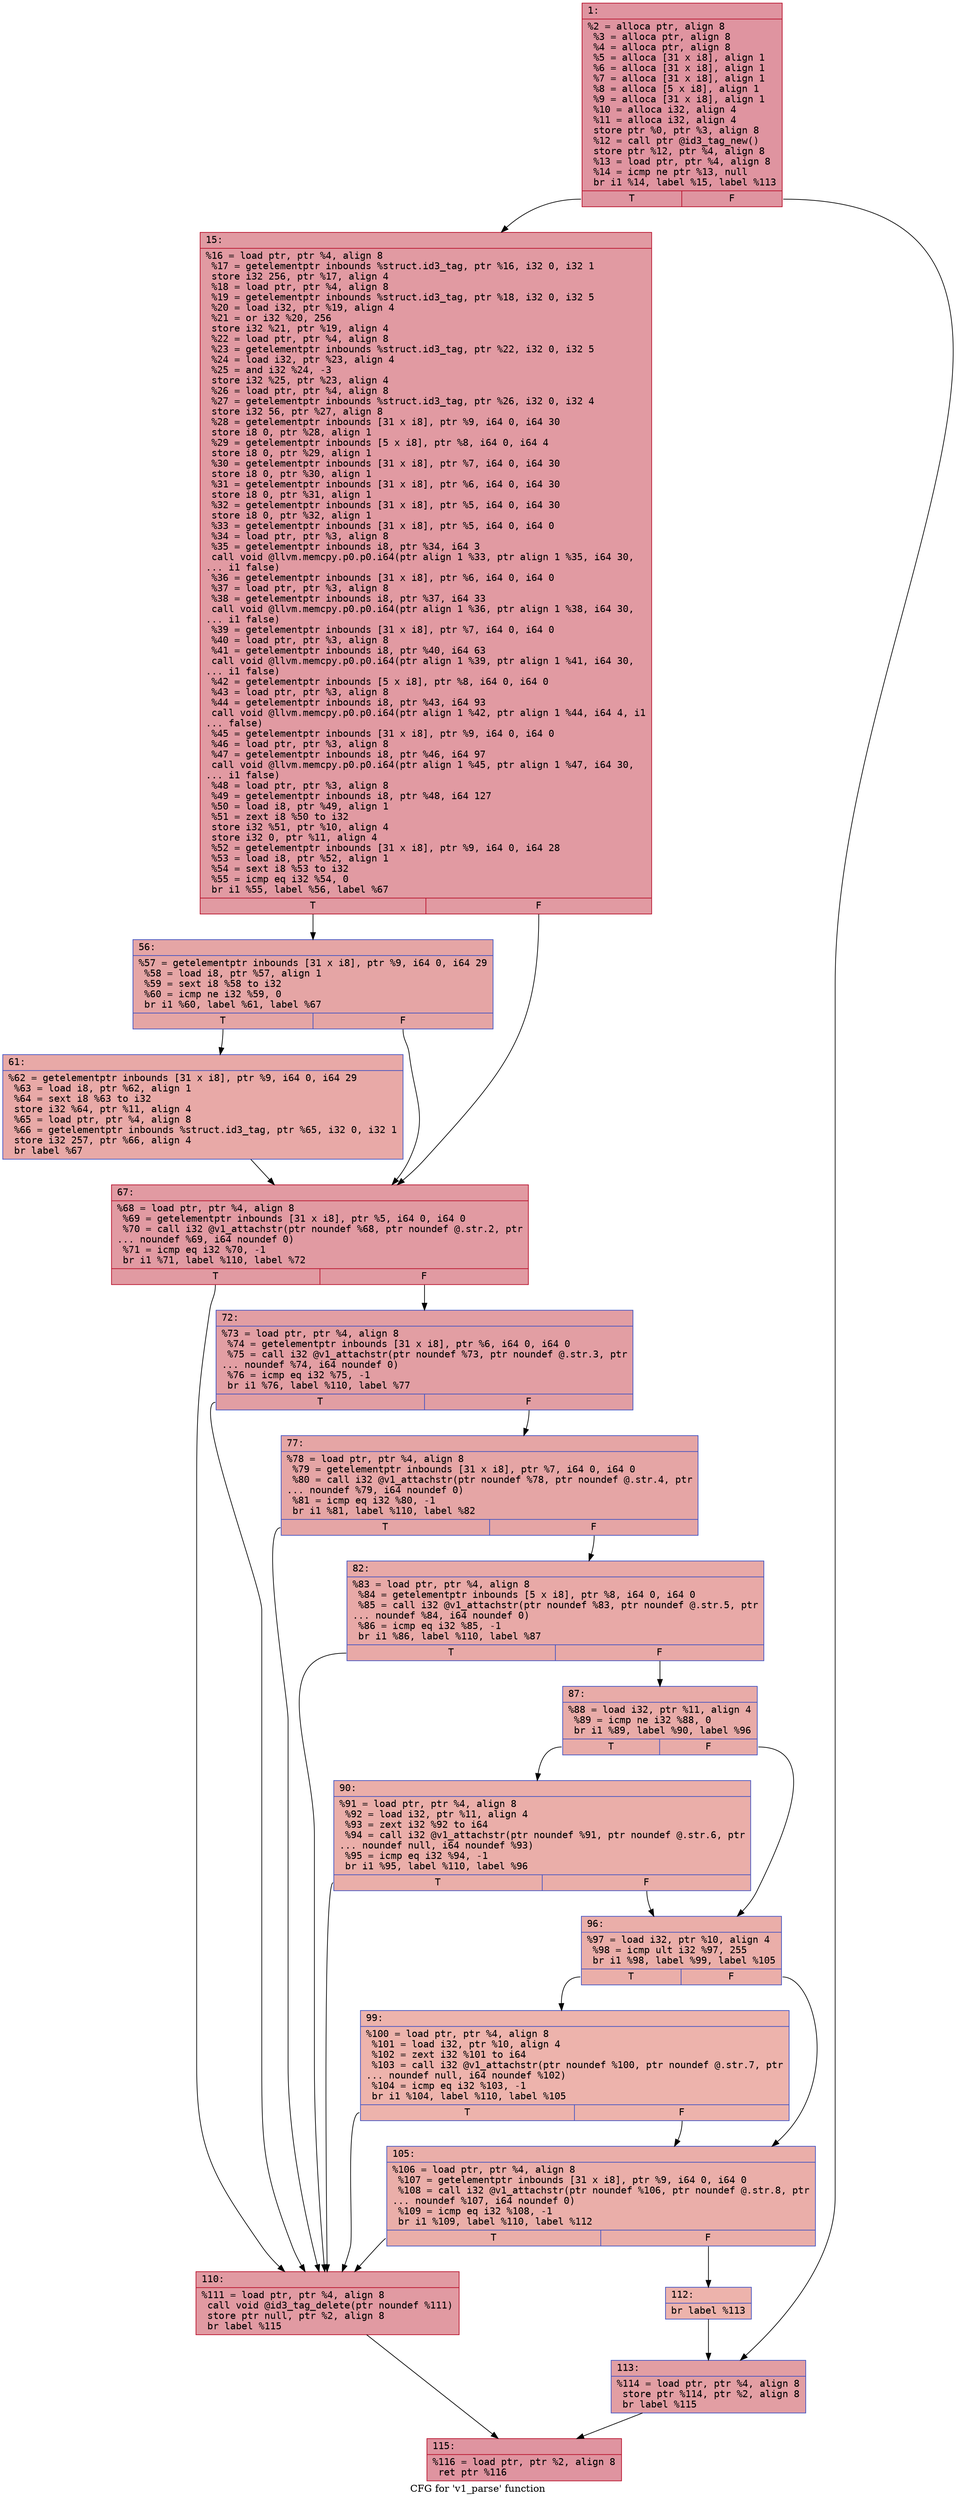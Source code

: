 digraph "CFG for 'v1_parse' function" {
	label="CFG for 'v1_parse' function";

	Node0x6000014949b0 [shape=record,color="#b70d28ff", style=filled, fillcolor="#b70d2870" fontname="Courier",label="{1:\l|  %2 = alloca ptr, align 8\l  %3 = alloca ptr, align 8\l  %4 = alloca ptr, align 8\l  %5 = alloca [31 x i8], align 1\l  %6 = alloca [31 x i8], align 1\l  %7 = alloca [31 x i8], align 1\l  %8 = alloca [5 x i8], align 1\l  %9 = alloca [31 x i8], align 1\l  %10 = alloca i32, align 4\l  %11 = alloca i32, align 4\l  store ptr %0, ptr %3, align 8\l  %12 = call ptr @id3_tag_new()\l  store ptr %12, ptr %4, align 8\l  %13 = load ptr, ptr %4, align 8\l  %14 = icmp ne ptr %13, null\l  br i1 %14, label %15, label %113\l|{<s0>T|<s1>F}}"];
	Node0x6000014949b0:s0 -> Node0x600001494a50[tooltip="1 -> 15\nProbability 62.50%" ];
	Node0x6000014949b0:s1 -> Node0x600001494eb0[tooltip="1 -> 113\nProbability 37.50%" ];
	Node0x600001494a50 [shape=record,color="#b70d28ff", style=filled, fillcolor="#bb1b2c70" fontname="Courier",label="{15:\l|  %16 = load ptr, ptr %4, align 8\l  %17 = getelementptr inbounds %struct.id3_tag, ptr %16, i32 0, i32 1\l  store i32 256, ptr %17, align 4\l  %18 = load ptr, ptr %4, align 8\l  %19 = getelementptr inbounds %struct.id3_tag, ptr %18, i32 0, i32 5\l  %20 = load i32, ptr %19, align 4\l  %21 = or i32 %20, 256\l  store i32 %21, ptr %19, align 4\l  %22 = load ptr, ptr %4, align 8\l  %23 = getelementptr inbounds %struct.id3_tag, ptr %22, i32 0, i32 5\l  %24 = load i32, ptr %23, align 4\l  %25 = and i32 %24, -3\l  store i32 %25, ptr %23, align 4\l  %26 = load ptr, ptr %4, align 8\l  %27 = getelementptr inbounds %struct.id3_tag, ptr %26, i32 0, i32 4\l  store i32 56, ptr %27, align 8\l  %28 = getelementptr inbounds [31 x i8], ptr %9, i64 0, i64 30\l  store i8 0, ptr %28, align 1\l  %29 = getelementptr inbounds [5 x i8], ptr %8, i64 0, i64 4\l  store i8 0, ptr %29, align 1\l  %30 = getelementptr inbounds [31 x i8], ptr %7, i64 0, i64 30\l  store i8 0, ptr %30, align 1\l  %31 = getelementptr inbounds [31 x i8], ptr %6, i64 0, i64 30\l  store i8 0, ptr %31, align 1\l  %32 = getelementptr inbounds [31 x i8], ptr %5, i64 0, i64 30\l  store i8 0, ptr %32, align 1\l  %33 = getelementptr inbounds [31 x i8], ptr %5, i64 0, i64 0\l  %34 = load ptr, ptr %3, align 8\l  %35 = getelementptr inbounds i8, ptr %34, i64 3\l  call void @llvm.memcpy.p0.p0.i64(ptr align 1 %33, ptr align 1 %35, i64 30,\l... i1 false)\l  %36 = getelementptr inbounds [31 x i8], ptr %6, i64 0, i64 0\l  %37 = load ptr, ptr %3, align 8\l  %38 = getelementptr inbounds i8, ptr %37, i64 33\l  call void @llvm.memcpy.p0.p0.i64(ptr align 1 %36, ptr align 1 %38, i64 30,\l... i1 false)\l  %39 = getelementptr inbounds [31 x i8], ptr %7, i64 0, i64 0\l  %40 = load ptr, ptr %3, align 8\l  %41 = getelementptr inbounds i8, ptr %40, i64 63\l  call void @llvm.memcpy.p0.p0.i64(ptr align 1 %39, ptr align 1 %41, i64 30,\l... i1 false)\l  %42 = getelementptr inbounds [5 x i8], ptr %8, i64 0, i64 0\l  %43 = load ptr, ptr %3, align 8\l  %44 = getelementptr inbounds i8, ptr %43, i64 93\l  call void @llvm.memcpy.p0.p0.i64(ptr align 1 %42, ptr align 1 %44, i64 4, i1\l... false)\l  %45 = getelementptr inbounds [31 x i8], ptr %9, i64 0, i64 0\l  %46 = load ptr, ptr %3, align 8\l  %47 = getelementptr inbounds i8, ptr %46, i64 97\l  call void @llvm.memcpy.p0.p0.i64(ptr align 1 %45, ptr align 1 %47, i64 30,\l... i1 false)\l  %48 = load ptr, ptr %3, align 8\l  %49 = getelementptr inbounds i8, ptr %48, i64 127\l  %50 = load i8, ptr %49, align 1\l  %51 = zext i8 %50 to i32\l  store i32 %51, ptr %10, align 4\l  store i32 0, ptr %11, align 4\l  %52 = getelementptr inbounds [31 x i8], ptr %9, i64 0, i64 28\l  %53 = load i8, ptr %52, align 1\l  %54 = sext i8 %53 to i32\l  %55 = icmp eq i32 %54, 0\l  br i1 %55, label %56, label %67\l|{<s0>T|<s1>F}}"];
	Node0x600001494a50:s0 -> Node0x600001494aa0[tooltip="15 -> 56\nProbability 37.50%" ];
	Node0x600001494a50:s1 -> Node0x600001494b40[tooltip="15 -> 67\nProbability 62.50%" ];
	Node0x600001494aa0 [shape=record,color="#3d50c3ff", style=filled, fillcolor="#c5333470" fontname="Courier",label="{56:\l|  %57 = getelementptr inbounds [31 x i8], ptr %9, i64 0, i64 29\l  %58 = load i8, ptr %57, align 1\l  %59 = sext i8 %58 to i32\l  %60 = icmp ne i32 %59, 0\l  br i1 %60, label %61, label %67\l|{<s0>T|<s1>F}}"];
	Node0x600001494aa0:s0 -> Node0x600001494af0[tooltip="56 -> 61\nProbability 62.50%" ];
	Node0x600001494aa0:s1 -> Node0x600001494b40[tooltip="56 -> 67\nProbability 37.50%" ];
	Node0x600001494af0 [shape=record,color="#3d50c3ff", style=filled, fillcolor="#ca3b3770" fontname="Courier",label="{61:\l|  %62 = getelementptr inbounds [31 x i8], ptr %9, i64 0, i64 29\l  %63 = load i8, ptr %62, align 1\l  %64 = sext i8 %63 to i32\l  store i32 %64, ptr %11, align 4\l  %65 = load ptr, ptr %4, align 8\l  %66 = getelementptr inbounds %struct.id3_tag, ptr %65, i32 0, i32 1\l  store i32 257, ptr %66, align 4\l  br label %67\l}"];
	Node0x600001494af0 -> Node0x600001494b40[tooltip="61 -> 67\nProbability 100.00%" ];
	Node0x600001494b40 [shape=record,color="#b70d28ff", style=filled, fillcolor="#bb1b2c70" fontname="Courier",label="{67:\l|  %68 = load ptr, ptr %4, align 8\l  %69 = getelementptr inbounds [31 x i8], ptr %5, i64 0, i64 0\l  %70 = call i32 @v1_attachstr(ptr noundef %68, ptr noundef @.str.2, ptr\l... noundef %69, i64 noundef 0)\l  %71 = icmp eq i32 %70, -1\l  br i1 %71, label %110, label %72\l|{<s0>T|<s1>F}}"];
	Node0x600001494b40:s0 -> Node0x600001494e10[tooltip="67 -> 110\nProbability 37.50%" ];
	Node0x600001494b40:s1 -> Node0x600001494b90[tooltip="67 -> 72\nProbability 62.50%" ];
	Node0x600001494b90 [shape=record,color="#3d50c3ff", style=filled, fillcolor="#be242e70" fontname="Courier",label="{72:\l|  %73 = load ptr, ptr %4, align 8\l  %74 = getelementptr inbounds [31 x i8], ptr %6, i64 0, i64 0\l  %75 = call i32 @v1_attachstr(ptr noundef %73, ptr noundef @.str.3, ptr\l... noundef %74, i64 noundef 0)\l  %76 = icmp eq i32 %75, -1\l  br i1 %76, label %110, label %77\l|{<s0>T|<s1>F}}"];
	Node0x600001494b90:s0 -> Node0x600001494e10[tooltip="72 -> 110\nProbability 37.50%" ];
	Node0x600001494b90:s1 -> Node0x600001494be0[tooltip="72 -> 77\nProbability 62.50%" ];
	Node0x600001494be0 [shape=record,color="#3d50c3ff", style=filled, fillcolor="#c5333470" fontname="Courier",label="{77:\l|  %78 = load ptr, ptr %4, align 8\l  %79 = getelementptr inbounds [31 x i8], ptr %7, i64 0, i64 0\l  %80 = call i32 @v1_attachstr(ptr noundef %78, ptr noundef @.str.4, ptr\l... noundef %79, i64 noundef 0)\l  %81 = icmp eq i32 %80, -1\l  br i1 %81, label %110, label %82\l|{<s0>T|<s1>F}}"];
	Node0x600001494be0:s0 -> Node0x600001494e10[tooltip="77 -> 110\nProbability 37.50%" ];
	Node0x600001494be0:s1 -> Node0x600001494c30[tooltip="77 -> 82\nProbability 62.50%" ];
	Node0x600001494c30 [shape=record,color="#3d50c3ff", style=filled, fillcolor="#ca3b3770" fontname="Courier",label="{82:\l|  %83 = load ptr, ptr %4, align 8\l  %84 = getelementptr inbounds [5 x i8], ptr %8, i64 0, i64 0\l  %85 = call i32 @v1_attachstr(ptr noundef %83, ptr noundef @.str.5, ptr\l... noundef %84, i64 noundef 0)\l  %86 = icmp eq i32 %85, -1\l  br i1 %86, label %110, label %87\l|{<s0>T|<s1>F}}"];
	Node0x600001494c30:s0 -> Node0x600001494e10[tooltip="82 -> 110\nProbability 37.50%" ];
	Node0x600001494c30:s1 -> Node0x600001494c80[tooltip="82 -> 87\nProbability 62.50%" ];
	Node0x600001494c80 [shape=record,color="#3d50c3ff", style=filled, fillcolor="#cc403a70" fontname="Courier",label="{87:\l|  %88 = load i32, ptr %11, align 4\l  %89 = icmp ne i32 %88, 0\l  br i1 %89, label %90, label %96\l|{<s0>T|<s1>F}}"];
	Node0x600001494c80:s0 -> Node0x600001494cd0[tooltip="87 -> 90\nProbability 62.50%" ];
	Node0x600001494c80:s1 -> Node0x600001494d20[tooltip="87 -> 96\nProbability 37.50%" ];
	Node0x600001494cd0 [shape=record,color="#3d50c3ff", style=filled, fillcolor="#d0473d70" fontname="Courier",label="{90:\l|  %91 = load ptr, ptr %4, align 8\l  %92 = load i32, ptr %11, align 4\l  %93 = zext i32 %92 to i64\l  %94 = call i32 @v1_attachstr(ptr noundef %91, ptr noundef @.str.6, ptr\l... noundef null, i64 noundef %93)\l  %95 = icmp eq i32 %94, -1\l  br i1 %95, label %110, label %96\l|{<s0>T|<s1>F}}"];
	Node0x600001494cd0:s0 -> Node0x600001494e10[tooltip="90 -> 110\nProbability 37.50%" ];
	Node0x600001494cd0:s1 -> Node0x600001494d20[tooltip="90 -> 96\nProbability 62.50%" ];
	Node0x600001494d20 [shape=record,color="#3d50c3ff", style=filled, fillcolor="#d0473d70" fontname="Courier",label="{96:\l|  %97 = load i32, ptr %10, align 4\l  %98 = icmp ult i32 %97, 255\l  br i1 %98, label %99, label %105\l|{<s0>T|<s1>F}}"];
	Node0x600001494d20:s0 -> Node0x600001494d70[tooltip="96 -> 99\nProbability 50.00%" ];
	Node0x600001494d20:s1 -> Node0x600001494dc0[tooltip="96 -> 105\nProbability 50.00%" ];
	Node0x600001494d70 [shape=record,color="#3d50c3ff", style=filled, fillcolor="#d6524470" fontname="Courier",label="{99:\l|  %100 = load ptr, ptr %4, align 8\l  %101 = load i32, ptr %10, align 4\l  %102 = zext i32 %101 to i64\l  %103 = call i32 @v1_attachstr(ptr noundef %100, ptr noundef @.str.7, ptr\l... noundef null, i64 noundef %102)\l  %104 = icmp eq i32 %103, -1\l  br i1 %104, label %110, label %105\l|{<s0>T|<s1>F}}"];
	Node0x600001494d70:s0 -> Node0x600001494e10[tooltip="99 -> 110\nProbability 37.50%" ];
	Node0x600001494d70:s1 -> Node0x600001494dc0[tooltip="99 -> 105\nProbability 62.50%" ];
	Node0x600001494dc0 [shape=record,color="#3d50c3ff", style=filled, fillcolor="#d0473d70" fontname="Courier",label="{105:\l|  %106 = load ptr, ptr %4, align 8\l  %107 = getelementptr inbounds [31 x i8], ptr %9, i64 0, i64 0\l  %108 = call i32 @v1_attachstr(ptr noundef %106, ptr noundef @.str.8, ptr\l... noundef %107, i64 noundef 0)\l  %109 = icmp eq i32 %108, -1\l  br i1 %109, label %110, label %112\l|{<s0>T|<s1>F}}"];
	Node0x600001494dc0:s0 -> Node0x600001494e10[tooltip="105 -> 110\nProbability 37.50%" ];
	Node0x600001494dc0:s1 -> Node0x600001494e60[tooltip="105 -> 112\nProbability 62.50%" ];
	Node0x600001494e10 [shape=record,color="#b70d28ff", style=filled, fillcolor="#bb1b2c70" fontname="Courier",label="{110:\l|  %111 = load ptr, ptr %4, align 8\l  call void @id3_tag_delete(ptr noundef %111)\l  store ptr null, ptr %2, align 8\l  br label %115\l}"];
	Node0x600001494e10 -> Node0x600001494f00[tooltip="110 -> 115\nProbability 100.00%" ];
	Node0x600001494e60 [shape=record,color="#3d50c3ff", style=filled, fillcolor="#d6524470" fontname="Courier",label="{112:\l|  br label %113\l}"];
	Node0x600001494e60 -> Node0x600001494eb0[tooltip="112 -> 113\nProbability 100.00%" ];
	Node0x600001494eb0 [shape=record,color="#3d50c3ff", style=filled, fillcolor="#be242e70" fontname="Courier",label="{113:\l|  %114 = load ptr, ptr %4, align 8\l  store ptr %114, ptr %2, align 8\l  br label %115\l}"];
	Node0x600001494eb0 -> Node0x600001494f00[tooltip="113 -> 115\nProbability 100.00%" ];
	Node0x600001494f00 [shape=record,color="#b70d28ff", style=filled, fillcolor="#b70d2870" fontname="Courier",label="{115:\l|  %116 = load ptr, ptr %2, align 8\l  ret ptr %116\l}"];
}
